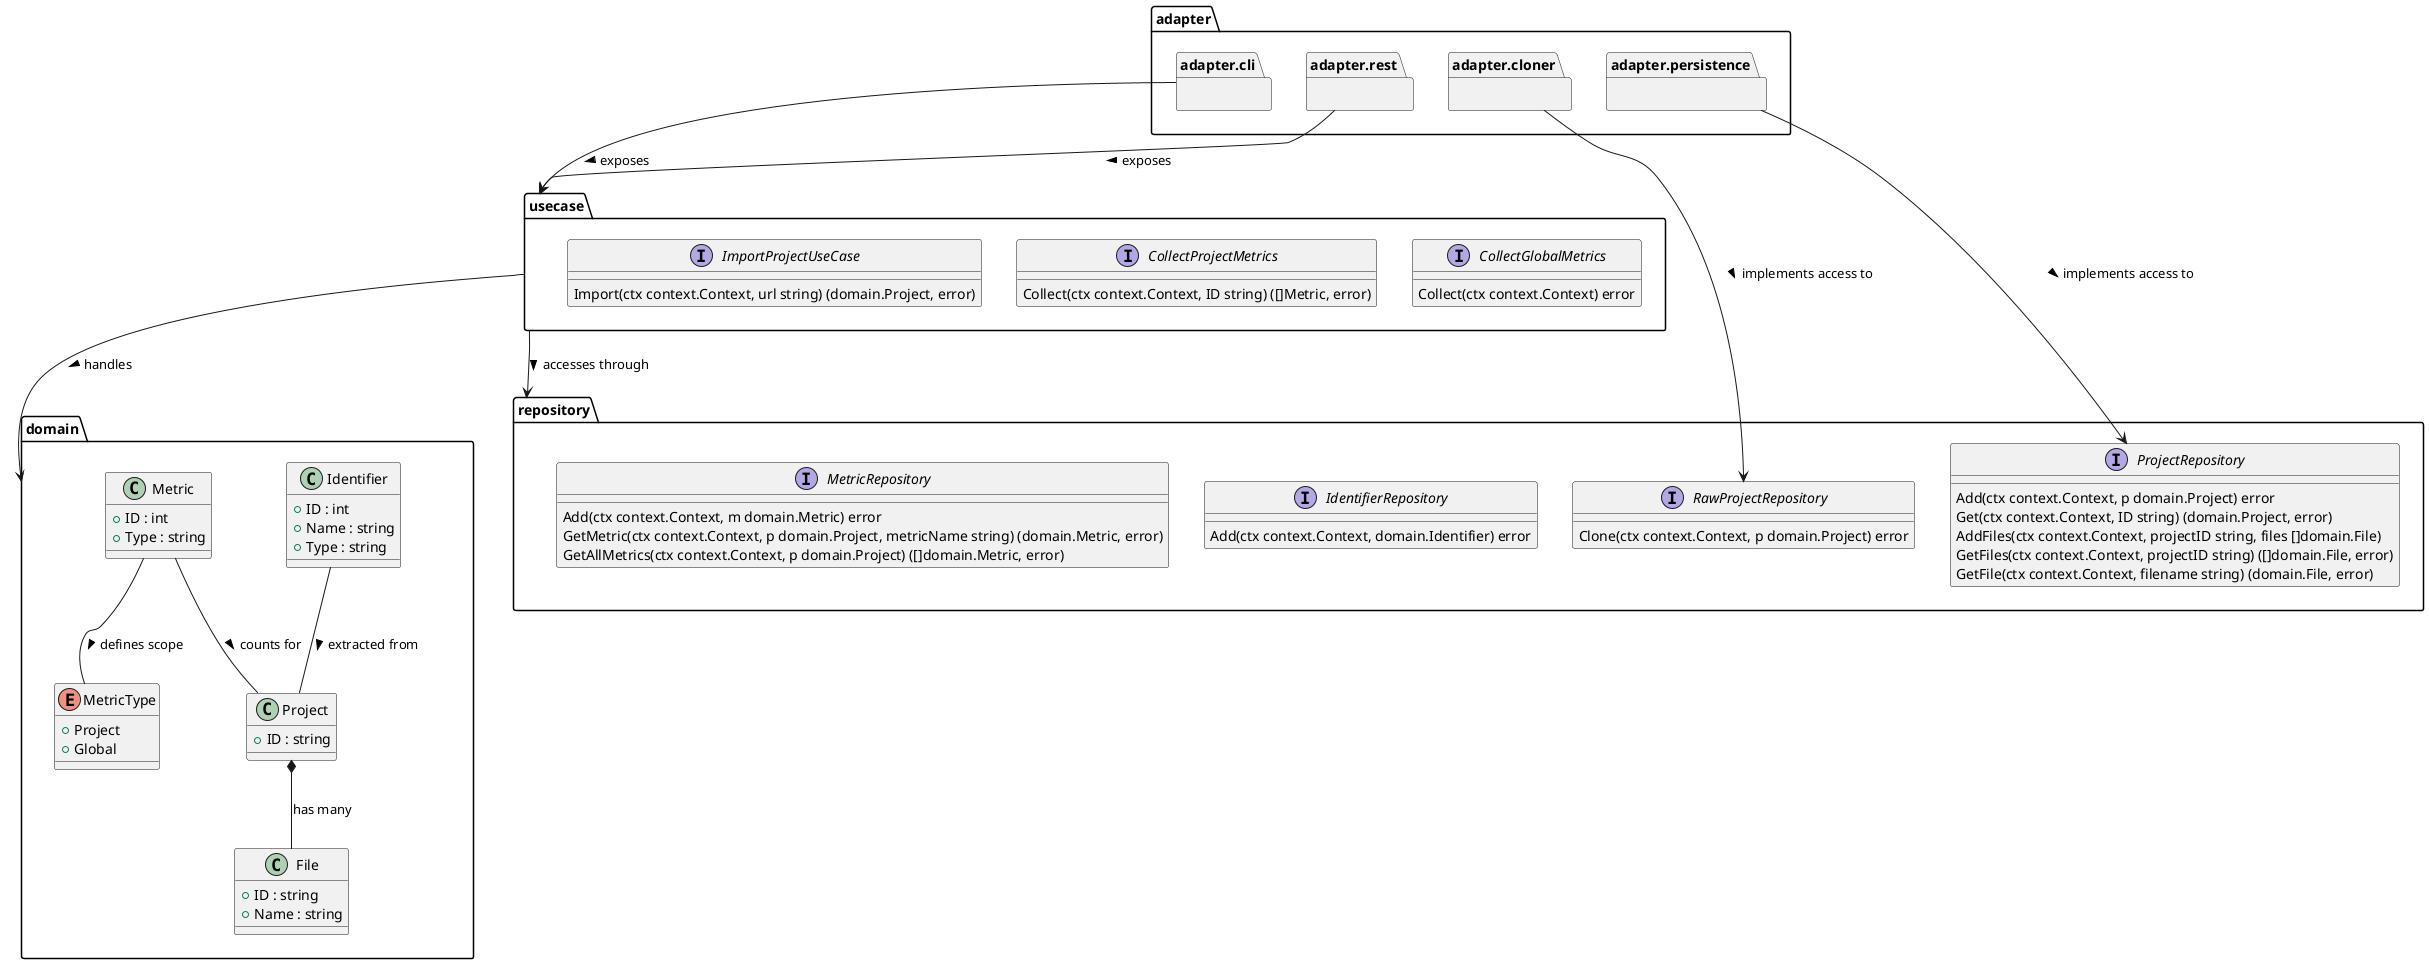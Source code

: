 @@startuml System Class Diagram

package domain {
    class domain.Project {
        + ID : string
    }

    class domain.File {
        + ID : string
        + Name : string
    }
    domain.Project *-- domain.File : has many

    class domain.Identifier {
        + ID : int
        + Name : string
        + Type : string
    }
    domain.Identifier -- domain.Project : extracted from >

    class domain.Metric {
        + ID : int
        + Type : string
    }
    domain.Metric -- domain.Project : counts for >

    enum domain.MetricType {
        + Project
        + Global
    }
    domain.Metric -- domain.MetricType : defines scope >
}

package repository {
    interface repository.ProjectRepository {
        Add(ctx context.Context, p domain.Project) error
        Get(ctx context.Context, ID string) (domain.Project, error)
        AddFiles(ctx context.Context, projectID string, files []domain.File)
        GetFiles(ctx context.Context, projectID string) ([]domain.File, error)
        GetFile(ctx context.Context, filename string) (domain.File, error)
    }

    interface repository.RawProjectRepository {
        Clone(ctx context.Context, p domain.Project) error
    }

    interface repository.IdentifierRepository {
        Add(ctx context.Context, domain.Identifier) error
    }

    interface repository.MetricRepository {
        Add(ctx context.Context, m domain.Metric) error
        GetMetric(ctx context.Context, p domain.Project, metricName string) (domain.Metric, error)
        GetAllMetrics(ctx context.Context, p domain.Project) ([]domain.Metric, error)
    }
}

usecase --> repository : accesses through >
usecase --> domain : handles >

package usecase {
    interface usecase.ImportProjectUseCase {
        Import(ctx context.Context, url string) (domain.Project, error)
    }

    interface usecase.CollectProjectMetrics {
        Collect(ctx context.Context, ID string) ([]Metric, error)
    }

    interface usecase.CollectGlobalMetrics {
        Collect(ctx context.Context) error
    }

    usecase.ImportProjectUseCase -[hidden]> usecase.CollectProjectMetrics
    usecase.CollectProjectMetrics -[hidden]> usecase.CollectGlobalMetrics
}

together {
    package adapter.cli {}
    adapter.cli --> usecase : exposes >

    package adapter.rest {}
    adapter.rest --> usecase : exposes >

    package adapter.cloner {}
    adapter.cloner --> repository.RawProjectRepository : implements access to >

    package adapter.persistence {}
    adapter.persistence --> repository.ProjectRepository : implements access to >
}

@@enduml

